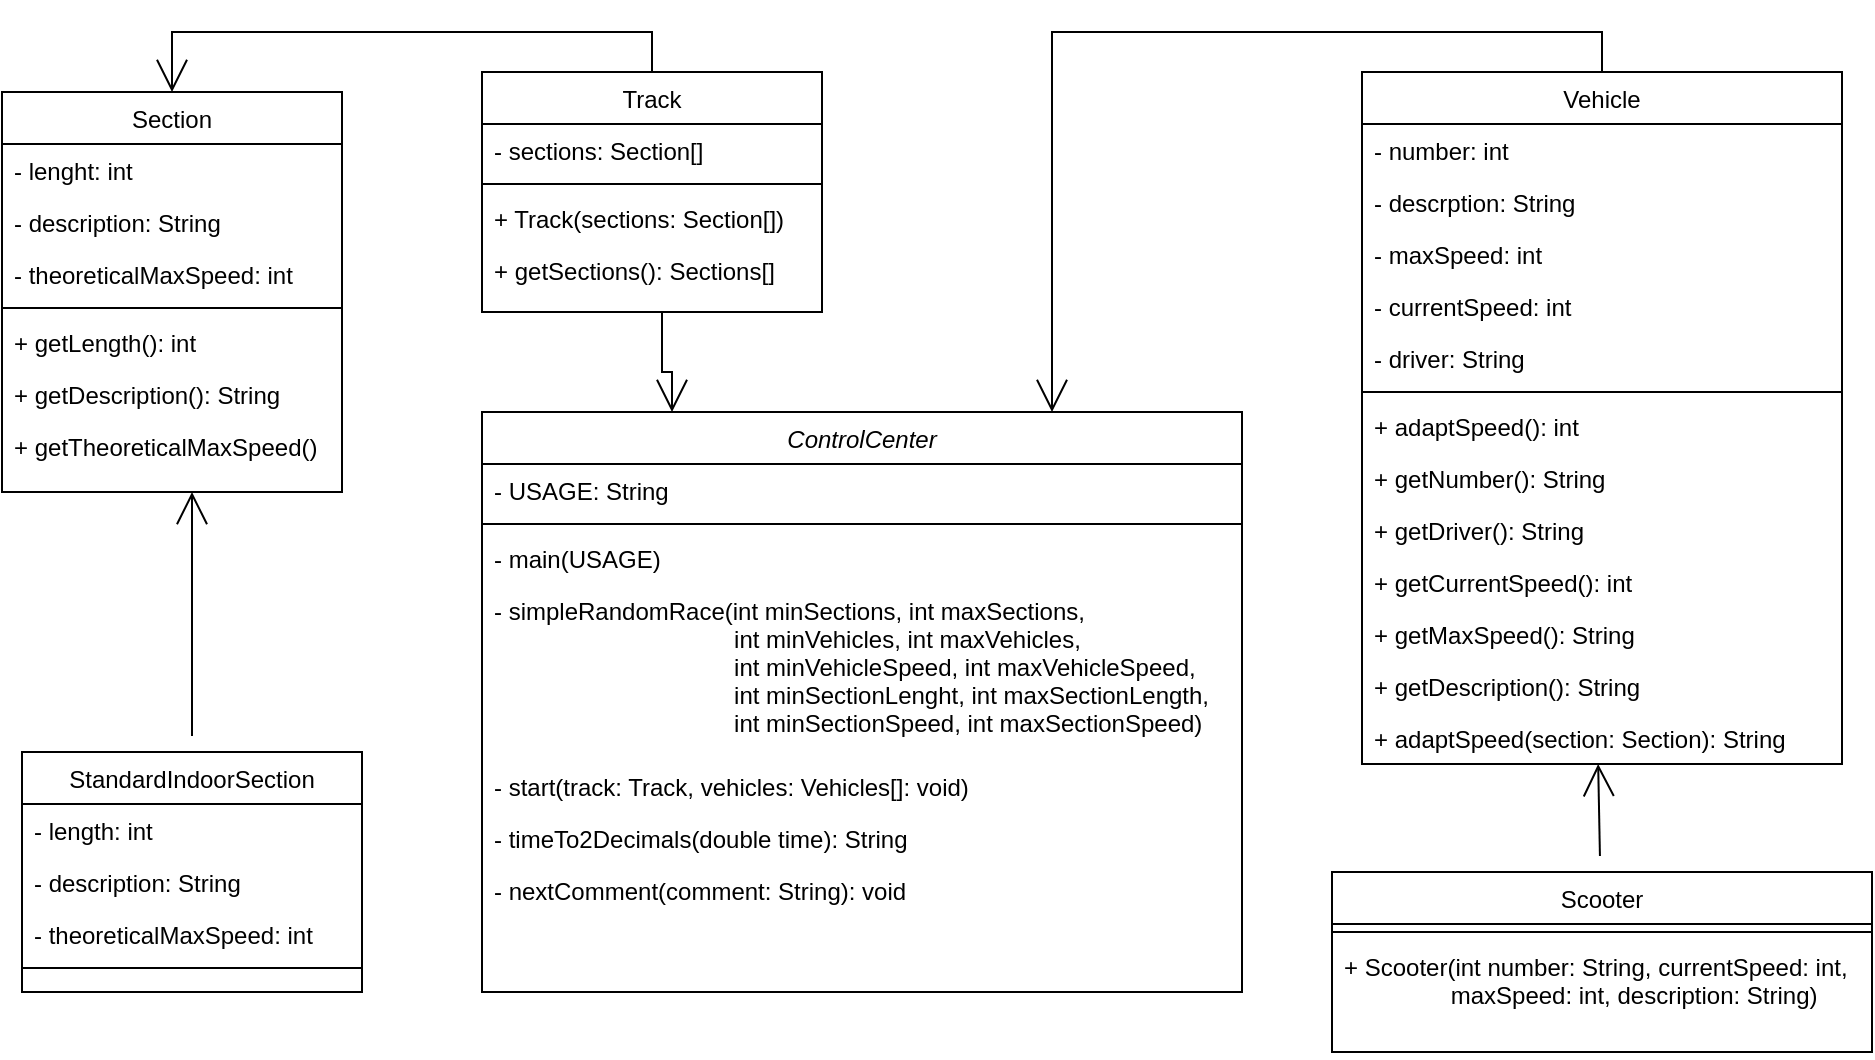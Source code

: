 <mxfile version="21.7.5" type="device">
  <diagram id="C5RBs43oDa-KdzZeNtuy" name="Page-1">
    <mxGraphModel dx="1848" dy="1932" grid="1" gridSize="10" guides="1" tooltips="1" connect="1" arrows="1" fold="1" page="1" pageScale="1" pageWidth="827" pageHeight="1169" math="0" shadow="0">
      <root>
        <mxCell id="WIyWlLk6GJQsqaUBKTNV-0" />
        <mxCell id="WIyWlLk6GJQsqaUBKTNV-1" parent="WIyWlLk6GJQsqaUBKTNV-0" />
        <mxCell id="zkfFHV4jXpPFQw0GAbJ--0" value="ControlCenter" style="swimlane;fontStyle=2;align=center;verticalAlign=top;childLayout=stackLayout;horizontal=1;startSize=26;horizontalStack=0;resizeParent=1;resizeLast=0;collapsible=1;marginBottom=0;rounded=0;shadow=0;strokeWidth=1;" parent="WIyWlLk6GJQsqaUBKTNV-1" vertex="1">
          <mxGeometry x="610" y="250" width="380" height="290" as="geometry">
            <mxRectangle x="230" y="140" width="160" height="26" as="alternateBounds" />
          </mxGeometry>
        </mxCell>
        <mxCell id="zkfFHV4jXpPFQw0GAbJ--1" value="- USAGE: String" style="text;align=left;verticalAlign=top;spacingLeft=4;spacingRight=4;overflow=hidden;rotatable=0;points=[[0,0.5],[1,0.5]];portConstraint=eastwest;" parent="zkfFHV4jXpPFQw0GAbJ--0" vertex="1">
          <mxGeometry y="26" width="380" height="26" as="geometry" />
        </mxCell>
        <mxCell id="zkfFHV4jXpPFQw0GAbJ--4" value="" style="line;html=1;strokeWidth=1;align=left;verticalAlign=middle;spacingTop=-1;spacingLeft=3;spacingRight=3;rotatable=0;labelPosition=right;points=[];portConstraint=eastwest;" parent="zkfFHV4jXpPFQw0GAbJ--0" vertex="1">
          <mxGeometry y="52" width="380" height="8" as="geometry" />
        </mxCell>
        <mxCell id="388Pjs_imZJgpgRdutku-82" value="- main(USAGE)" style="text;align=left;verticalAlign=top;spacingLeft=4;spacingRight=4;overflow=hidden;rotatable=0;points=[[0,0.5],[1,0.5]];portConstraint=eastwest;" parent="zkfFHV4jXpPFQw0GAbJ--0" vertex="1">
          <mxGeometry y="60" width="380" height="26" as="geometry" />
        </mxCell>
        <mxCell id="zkfFHV4jXpPFQw0GAbJ--5" value="- simpleRandomRace(int minSections, int maxSections, &#xa;                                    int minVehicles, int maxVehicles,&#xa;                                    int minVehicleSpeed, int maxVehicleSpeed,&#xa;                                    int minSectionLenght, int maxSectionLength, &#xa;                                    int minSectionSpeed, int maxSectionSpeed)" style="text;align=left;verticalAlign=top;spacingLeft=4;spacingRight=4;overflow=hidden;rotatable=0;points=[[0,0.5],[1,0.5]];portConstraint=eastwest;" parent="zkfFHV4jXpPFQw0GAbJ--0" vertex="1">
          <mxGeometry y="86" width="380" height="88" as="geometry" />
        </mxCell>
        <mxCell id="388Pjs_imZJgpgRdutku-76" value="- start(track: Track, vehicles: Vehicles[]: void)" style="text;align=left;verticalAlign=top;spacingLeft=4;spacingRight=4;overflow=hidden;rotatable=0;points=[[0,0.5],[1,0.5]];portConstraint=eastwest;" parent="zkfFHV4jXpPFQw0GAbJ--0" vertex="1">
          <mxGeometry y="174" width="380" height="26" as="geometry" />
        </mxCell>
        <mxCell id="388Pjs_imZJgpgRdutku-75" value="- timeTo2Decimals(double time): String" style="text;align=left;verticalAlign=top;spacingLeft=4;spacingRight=4;overflow=hidden;rotatable=0;points=[[0,0.5],[1,0.5]];portConstraint=eastwest;" parent="zkfFHV4jXpPFQw0GAbJ--0" vertex="1">
          <mxGeometry y="200" width="380" height="26" as="geometry" />
        </mxCell>
        <mxCell id="388Pjs_imZJgpgRdutku-77" value="- nextComment(comment: String): void" style="text;align=left;verticalAlign=top;spacingLeft=4;spacingRight=4;overflow=hidden;rotatable=0;points=[[0,0.5],[1,0.5]];portConstraint=eastwest;" parent="zkfFHV4jXpPFQw0GAbJ--0" vertex="1">
          <mxGeometry y="226" width="380" height="26" as="geometry" />
        </mxCell>
        <mxCell id="388Pjs_imZJgpgRdutku-81" style="edgeStyle=orthogonalEdgeStyle;rounded=0;orthogonalLoop=1;jettySize=auto;html=1;entryX=0.75;entryY=0;entryDx=0;entryDy=0;endArrow=open;startSize=14;endSize=14;sourcePerimeterSpacing=8;targetPerimeterSpacing=8;exitX=0.5;exitY=0;exitDx=0;exitDy=0;" parent="WIyWlLk6GJQsqaUBKTNV-1" source="zkfFHV4jXpPFQw0GAbJ--17" target="zkfFHV4jXpPFQw0GAbJ--0" edge="1">
          <mxGeometry relative="1" as="geometry" />
        </mxCell>
        <mxCell id="zkfFHV4jXpPFQw0GAbJ--17" value="Vehicle" style="swimlane;fontStyle=0;align=center;verticalAlign=top;childLayout=stackLayout;horizontal=1;startSize=26;horizontalStack=0;resizeParent=1;resizeLast=0;collapsible=1;marginBottom=0;rounded=0;shadow=0;strokeWidth=1;" parent="WIyWlLk6GJQsqaUBKTNV-1" vertex="1">
          <mxGeometry x="1050" y="80" width="240" height="346" as="geometry">
            <mxRectangle x="550" y="140" width="160" height="26" as="alternateBounds" />
          </mxGeometry>
        </mxCell>
        <mxCell id="388Pjs_imZJgpgRdutku-1" value="- number: int" style="text;align=left;verticalAlign=top;spacingLeft=4;spacingRight=4;overflow=hidden;rotatable=0;points=[[0,0.5],[1,0.5]];portConstraint=eastwest;" parent="zkfFHV4jXpPFQw0GAbJ--17" vertex="1">
          <mxGeometry y="26" width="240" height="26" as="geometry" />
        </mxCell>
        <mxCell id="388Pjs_imZJgpgRdutku-7" value="- descrption: String" style="text;align=left;verticalAlign=top;spacingLeft=4;spacingRight=4;overflow=hidden;rotatable=0;points=[[0,0.5],[1,0.5]];portConstraint=eastwest;" parent="zkfFHV4jXpPFQw0GAbJ--17" vertex="1">
          <mxGeometry y="52" width="240" height="26" as="geometry" />
        </mxCell>
        <mxCell id="388Pjs_imZJgpgRdutku-6" value="- maxSpeed: int" style="text;align=left;verticalAlign=top;spacingLeft=4;spacingRight=4;overflow=hidden;rotatable=0;points=[[0,0.5],[1,0.5]];portConstraint=eastwest;" parent="zkfFHV4jXpPFQw0GAbJ--17" vertex="1">
          <mxGeometry y="78" width="240" height="26" as="geometry" />
        </mxCell>
        <mxCell id="388Pjs_imZJgpgRdutku-5" value="- currentSpeed: int" style="text;align=left;verticalAlign=top;spacingLeft=4;spacingRight=4;overflow=hidden;rotatable=0;points=[[0,0.5],[1,0.5]];portConstraint=eastwest;" parent="zkfFHV4jXpPFQw0GAbJ--17" vertex="1">
          <mxGeometry y="104" width="240" height="26" as="geometry" />
        </mxCell>
        <mxCell id="388Pjs_imZJgpgRdutku-4" value="- driver: String" style="text;align=left;verticalAlign=top;spacingLeft=4;spacingRight=4;overflow=hidden;rotatable=0;points=[[0,0.5],[1,0.5]];portConstraint=eastwest;" parent="zkfFHV4jXpPFQw0GAbJ--17" vertex="1">
          <mxGeometry y="130" width="240" height="26" as="geometry" />
        </mxCell>
        <mxCell id="zkfFHV4jXpPFQw0GAbJ--23" value="" style="line;html=1;strokeWidth=1;align=left;verticalAlign=middle;spacingTop=-1;spacingLeft=3;spacingRight=3;rotatable=0;labelPosition=right;points=[];portConstraint=eastwest;" parent="zkfFHV4jXpPFQw0GAbJ--17" vertex="1">
          <mxGeometry y="156" width="240" height="8" as="geometry" />
        </mxCell>
        <mxCell id="388Pjs_imZJgpgRdutku-19" value="+ adaptSpeed(): int" style="text;align=left;verticalAlign=top;spacingLeft=4;spacingRight=4;overflow=hidden;rotatable=0;points=[[0,0.5],[1,0.5]];portConstraint=eastwest;" parent="zkfFHV4jXpPFQw0GAbJ--17" vertex="1">
          <mxGeometry y="164" width="240" height="26" as="geometry" />
        </mxCell>
        <mxCell id="388Pjs_imZJgpgRdutku-14" value="+ getNumber(): String" style="text;align=left;verticalAlign=top;spacingLeft=4;spacingRight=4;overflow=hidden;rotatable=0;points=[[0,0.5],[1,0.5]];portConstraint=eastwest;" parent="zkfFHV4jXpPFQw0GAbJ--17" vertex="1">
          <mxGeometry y="190" width="240" height="26" as="geometry" />
        </mxCell>
        <mxCell id="388Pjs_imZJgpgRdutku-70" value="+ getDriver(): String" style="text;align=left;verticalAlign=top;spacingLeft=4;spacingRight=4;overflow=hidden;rotatable=0;points=[[0,0.5],[1,0.5]];portConstraint=eastwest;" parent="zkfFHV4jXpPFQw0GAbJ--17" vertex="1">
          <mxGeometry y="216" width="240" height="26" as="geometry" />
        </mxCell>
        <mxCell id="388Pjs_imZJgpgRdutku-17" value="+ getCurrentSpeed(): int" style="text;align=left;verticalAlign=top;spacingLeft=4;spacingRight=4;overflow=hidden;rotatable=0;points=[[0,0.5],[1,0.5]];portConstraint=eastwest;" parent="zkfFHV4jXpPFQw0GAbJ--17" vertex="1">
          <mxGeometry y="242" width="240" height="26" as="geometry" />
        </mxCell>
        <mxCell id="388Pjs_imZJgpgRdutku-18" value="+ getMaxSpeed(): String" style="text;align=left;verticalAlign=top;spacingLeft=4;spacingRight=4;overflow=hidden;rotatable=0;points=[[0,0.5],[1,0.5]];portConstraint=eastwest;" parent="zkfFHV4jXpPFQw0GAbJ--17" vertex="1">
          <mxGeometry y="268" width="240" height="26" as="geometry" />
        </mxCell>
        <mxCell id="388Pjs_imZJgpgRdutku-16" value="+ getDescription(): String" style="text;align=left;verticalAlign=top;spacingLeft=4;spacingRight=4;overflow=hidden;rotatable=0;points=[[0,0.5],[1,0.5]];portConstraint=eastwest;" parent="zkfFHV4jXpPFQw0GAbJ--17" vertex="1">
          <mxGeometry y="294" width="240" height="26" as="geometry" />
        </mxCell>
        <mxCell id="388Pjs_imZJgpgRdutku-71" value="+ adaptSpeed(section: Section): String" style="text;align=left;verticalAlign=top;spacingLeft=4;spacingRight=4;overflow=hidden;rotatable=0;points=[[0,0.5],[1,0.5]];portConstraint=eastwest;" parent="zkfFHV4jXpPFQw0GAbJ--17" vertex="1">
          <mxGeometry y="320" width="240" height="26" as="geometry" />
        </mxCell>
        <mxCell id="388Pjs_imZJgpgRdutku-78" style="edgeStyle=none;curved=1;rounded=0;orthogonalLoop=1;jettySize=auto;html=1;entryX=0.492;entryY=1;entryDx=0;entryDy=0;entryPerimeter=0;endArrow=open;startSize=14;endSize=14;sourcePerimeterSpacing=8;targetPerimeterSpacing=8;" parent="WIyWlLk6GJQsqaUBKTNV-1" source="388Pjs_imZJgpgRdutku-0" target="388Pjs_imZJgpgRdutku-71" edge="1">
          <mxGeometry relative="1" as="geometry" />
        </mxCell>
        <mxCell id="388Pjs_imZJgpgRdutku-0" value="Scooter" style="swimlane;fontStyle=0;align=center;verticalAlign=top;childLayout=stackLayout;horizontal=1;startSize=26;horizontalStack=0;resizeParent=1;resizeLast=0;collapsible=1;marginBottom=0;rounded=0;shadow=0;strokeWidth=1;" parent="WIyWlLk6GJQsqaUBKTNV-1" vertex="1">
          <mxGeometry x="1035" y="480" width="270" height="90" as="geometry">
            <mxRectangle x="340" y="380" width="170" height="26" as="alternateBounds" />
          </mxGeometry>
        </mxCell>
        <mxCell id="388Pjs_imZJgpgRdutku-2" value="" style="line;html=1;strokeWidth=1;align=left;verticalAlign=middle;spacingTop=-1;spacingLeft=3;spacingRight=3;rotatable=0;labelPosition=right;points=[];portConstraint=eastwest;" parent="388Pjs_imZJgpgRdutku-0" vertex="1">
          <mxGeometry y="26" width="270" height="8" as="geometry" />
        </mxCell>
        <mxCell id="388Pjs_imZJgpgRdutku-8" value="+ Scooter(int number: String, currentSpeed: int,&#xa;                maxSpeed: int, description: String)" style="text;align=left;verticalAlign=top;spacingLeft=4;spacingRight=4;overflow=hidden;rotatable=0;points=[[0,0.5],[1,0.5]];portConstraint=eastwest;" parent="388Pjs_imZJgpgRdutku-0" vertex="1">
          <mxGeometry y="34" width="270" height="56" as="geometry" />
        </mxCell>
        <mxCell id="1qv8toCwPow4eZb_7nqP-8" style="edgeStyle=orthogonalEdgeStyle;rounded=0;orthogonalLoop=1;jettySize=auto;html=1;endArrow=open;startSize=14;endSize=14;sourcePerimeterSpacing=8;targetPerimeterSpacing=8;" edge="1" parent="WIyWlLk6GJQsqaUBKTNV-1" source="388Pjs_imZJgpgRdutku-22">
          <mxGeometry relative="1" as="geometry">
            <mxPoint x="465" y="290" as="targetPoint" />
          </mxGeometry>
        </mxCell>
        <mxCell id="388Pjs_imZJgpgRdutku-22" value="StandardIndoorSection" style="swimlane;fontStyle=0;align=center;verticalAlign=top;childLayout=stackLayout;horizontal=1;startSize=26;horizontalStack=0;resizeParent=1;resizeLast=0;collapsible=1;marginBottom=0;rounded=0;shadow=0;strokeWidth=1;" parent="WIyWlLk6GJQsqaUBKTNV-1" vertex="1">
          <mxGeometry x="380" y="420" width="170" height="120" as="geometry">
            <mxRectangle x="130" y="380" width="160" height="26" as="alternateBounds" />
          </mxGeometry>
        </mxCell>
        <mxCell id="388Pjs_imZJgpgRdutku-23" value="- length: int" style="text;align=left;verticalAlign=top;spacingLeft=4;spacingRight=4;overflow=hidden;rotatable=0;points=[[0,0.5],[1,0.5]];portConstraint=eastwest;" parent="388Pjs_imZJgpgRdutku-22" vertex="1">
          <mxGeometry y="26" width="170" height="26" as="geometry" />
        </mxCell>
        <mxCell id="388Pjs_imZJgpgRdutku-24" value="- description: String" style="text;align=left;verticalAlign=top;spacingLeft=4;spacingRight=4;overflow=hidden;rotatable=0;points=[[0,0.5],[1,0.5]];portConstraint=eastwest;rounded=0;shadow=0;html=0;" parent="388Pjs_imZJgpgRdutku-22" vertex="1">
          <mxGeometry y="52" width="170" height="26" as="geometry" />
        </mxCell>
        <mxCell id="388Pjs_imZJgpgRdutku-28" value="- theoreticalMaxSpeed: int" style="text;align=left;verticalAlign=top;spacingLeft=4;spacingRight=4;overflow=hidden;rotatable=0;points=[[0,0.5],[1,0.5]];portConstraint=eastwest;rounded=0;shadow=0;html=0;" parent="388Pjs_imZJgpgRdutku-22" vertex="1">
          <mxGeometry y="78" width="170" height="26" as="geometry" />
        </mxCell>
        <mxCell id="388Pjs_imZJgpgRdutku-25" value="" style="line;html=1;strokeWidth=1;align=left;verticalAlign=middle;spacingTop=-1;spacingLeft=3;spacingRight=3;rotatable=0;labelPosition=right;points=[];portConstraint=eastwest;" parent="388Pjs_imZJgpgRdutku-22" vertex="1">
          <mxGeometry y="104" width="170" height="8" as="geometry" />
        </mxCell>
        <mxCell id="388Pjs_imZJgpgRdutku-32" value="Section" style="swimlane;fontStyle=0;align=center;verticalAlign=top;childLayout=stackLayout;horizontal=1;startSize=26;horizontalStack=0;resizeParent=1;resizeLast=0;collapsible=1;marginBottom=0;rounded=0;shadow=0;strokeWidth=1;" parent="WIyWlLk6GJQsqaUBKTNV-1" vertex="1">
          <mxGeometry x="370" y="90" width="170" height="200" as="geometry">
            <mxRectangle x="550" y="140" width="160" height="26" as="alternateBounds" />
          </mxGeometry>
        </mxCell>
        <mxCell id="388Pjs_imZJgpgRdutku-84" value="- lenght: int" style="text;align=left;verticalAlign=top;spacingLeft=4;spacingRight=4;overflow=hidden;rotatable=0;points=[[0,0.5],[1,0.5]];portConstraint=eastwest;" parent="388Pjs_imZJgpgRdutku-32" vertex="1">
          <mxGeometry y="26" width="170" height="26" as="geometry" />
        </mxCell>
        <mxCell id="388Pjs_imZJgpgRdutku-85" value="- description: String" style="text;align=left;verticalAlign=top;spacingLeft=4;spacingRight=4;overflow=hidden;rotatable=0;points=[[0,0.5],[1,0.5]];portConstraint=eastwest;" parent="388Pjs_imZJgpgRdutku-32" vertex="1">
          <mxGeometry y="52" width="170" height="26" as="geometry" />
        </mxCell>
        <mxCell id="388Pjs_imZJgpgRdutku-86" value="- theoreticalMaxSpeed: int" style="text;align=left;verticalAlign=top;spacingLeft=4;spacingRight=4;overflow=hidden;rotatable=0;points=[[0,0.5],[1,0.5]];portConstraint=eastwest;" parent="388Pjs_imZJgpgRdutku-32" vertex="1">
          <mxGeometry y="78" width="170" height="26" as="geometry" />
        </mxCell>
        <mxCell id="388Pjs_imZJgpgRdutku-33" value="" style="line;html=1;strokeWidth=1;align=left;verticalAlign=middle;spacingTop=-1;spacingLeft=3;spacingRight=3;rotatable=0;labelPosition=right;points=[];portConstraint=eastwest;" parent="388Pjs_imZJgpgRdutku-32" vertex="1">
          <mxGeometry y="104" width="170" height="8" as="geometry" />
        </mxCell>
        <mxCell id="388Pjs_imZJgpgRdutku-40" value="+ getLength(): int" style="text;align=left;verticalAlign=top;spacingLeft=4;spacingRight=4;overflow=hidden;rotatable=0;points=[[0,0.5],[1,0.5]];portConstraint=eastwest;" parent="388Pjs_imZJgpgRdutku-32" vertex="1">
          <mxGeometry y="112" width="170" height="26" as="geometry" />
        </mxCell>
        <mxCell id="388Pjs_imZJgpgRdutku-43" value="+ getDescription(): String" style="text;align=left;verticalAlign=top;spacingLeft=4;spacingRight=4;overflow=hidden;rotatable=0;points=[[0,0.5],[1,0.5]];portConstraint=eastwest;" parent="388Pjs_imZJgpgRdutku-32" vertex="1">
          <mxGeometry y="138" width="170" height="26" as="geometry" />
        </mxCell>
        <mxCell id="388Pjs_imZJgpgRdutku-41" value="+ getTheoreticalMaxSpeed()" style="text;align=left;verticalAlign=top;spacingLeft=4;spacingRight=4;overflow=hidden;rotatable=0;points=[[0,0.5],[1,0.5]];portConstraint=eastwest;" parent="388Pjs_imZJgpgRdutku-32" vertex="1">
          <mxGeometry y="164" width="170" height="26" as="geometry" />
        </mxCell>
        <mxCell id="1qv8toCwPow4eZb_7nqP-6" style="edgeStyle=orthogonalEdgeStyle;rounded=0;orthogonalLoop=1;jettySize=auto;html=1;endArrow=open;startSize=14;endSize=14;sourcePerimeterSpacing=8;targetPerimeterSpacing=8;entryX=0.25;entryY=0;entryDx=0;entryDy=0;" edge="1" parent="WIyWlLk6GJQsqaUBKTNV-1" target="zkfFHV4jXpPFQw0GAbJ--0">
          <mxGeometry relative="1" as="geometry">
            <mxPoint x="660" y="536" as="targetPoint" />
            <mxPoint x="700" y="200" as="sourcePoint" />
            <Array as="points">
              <mxPoint x="700" y="200" />
              <mxPoint x="700" y="230" />
              <mxPoint x="755" y="230" />
            </Array>
          </mxGeometry>
        </mxCell>
        <mxCell id="1qv8toCwPow4eZb_7nqP-7" style="edgeStyle=orthogonalEdgeStyle;rounded=0;orthogonalLoop=1;jettySize=auto;html=1;entryX=0.5;entryY=0;entryDx=0;entryDy=0;endArrow=open;startSize=14;endSize=14;sourcePerimeterSpacing=8;targetPerimeterSpacing=8;exitX=0.5;exitY=0;exitDx=0;exitDy=0;" edge="1" parent="WIyWlLk6GJQsqaUBKTNV-1" source="388Pjs_imZJgpgRdutku-44" target="388Pjs_imZJgpgRdutku-32">
          <mxGeometry relative="1" as="geometry" />
        </mxCell>
        <mxCell id="388Pjs_imZJgpgRdutku-44" value="Track" style="swimlane;fontStyle=0;align=center;verticalAlign=top;childLayout=stackLayout;horizontal=1;startSize=26;horizontalStack=0;resizeParent=1;resizeLast=0;collapsible=1;marginBottom=0;rounded=0;shadow=0;strokeWidth=1;" parent="WIyWlLk6GJQsqaUBKTNV-1" vertex="1">
          <mxGeometry x="610" y="80" width="170" height="120" as="geometry">
            <mxRectangle x="130" y="380" width="160" height="26" as="alternateBounds" />
          </mxGeometry>
        </mxCell>
        <mxCell id="388Pjs_imZJgpgRdutku-45" value="- sections: Section[]" style="text;align=left;verticalAlign=top;spacingLeft=4;spacingRight=4;overflow=hidden;rotatable=0;points=[[0,0.5],[1,0.5]];portConstraint=eastwest;" parent="388Pjs_imZJgpgRdutku-44" vertex="1">
          <mxGeometry y="26" width="170" height="26" as="geometry" />
        </mxCell>
        <mxCell id="388Pjs_imZJgpgRdutku-48" value="" style="line;html=1;strokeWidth=1;align=left;verticalAlign=middle;spacingTop=-1;spacingLeft=3;spacingRight=3;rotatable=0;labelPosition=right;points=[];portConstraint=eastwest;" parent="388Pjs_imZJgpgRdutku-44" vertex="1">
          <mxGeometry y="52" width="170" height="8" as="geometry" />
        </mxCell>
        <mxCell id="388Pjs_imZJgpgRdutku-50" value="+ Track(sections: Section[])" style="text;align=left;verticalAlign=top;spacingLeft=4;spacingRight=4;overflow=hidden;rotatable=0;points=[[0,0.5],[1,0.5]];portConstraint=eastwest;" parent="388Pjs_imZJgpgRdutku-44" vertex="1">
          <mxGeometry y="60" width="170" height="26" as="geometry" />
        </mxCell>
        <mxCell id="388Pjs_imZJgpgRdutku-51" value="+ getSections(): Sections[]" style="text;align=left;verticalAlign=top;spacingLeft=4;spacingRight=4;overflow=hidden;rotatable=0;points=[[0,0.5],[1,0.5]];portConstraint=eastwest;" parent="388Pjs_imZJgpgRdutku-44" vertex="1">
          <mxGeometry y="86" width="170" height="26" as="geometry" />
        </mxCell>
      </root>
    </mxGraphModel>
  </diagram>
</mxfile>

